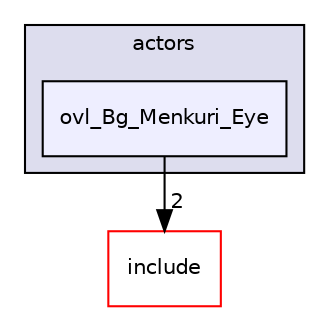 digraph "src/overlays/actors/ovl_Bg_Menkuri_Eye" {
  compound=true
  node [ fontsize="10", fontname="Helvetica"];
  edge [ labelfontsize="10", labelfontname="Helvetica"];
  subgraph clusterdir_e93473484be31ce7bcb356bd643a22f8 {
    graph [ bgcolor="#ddddee", pencolor="black", label="actors" fontname="Helvetica", fontsize="10", URL="dir_e93473484be31ce7bcb356bd643a22f8.html"]
  dir_69c62ba713705d140b5689aa8082ff42 [shape=box, label="ovl_Bg_Menkuri_Eye", style="filled", fillcolor="#eeeeff", pencolor="black", URL="dir_69c62ba713705d140b5689aa8082ff42.html"];
  }
  dir_d44c64559bbebec7f509842c48db8b23 [shape=box label="include" fillcolor="white" style="filled" color="red" URL="dir_d44c64559bbebec7f509842c48db8b23.html"];
  dir_69c62ba713705d140b5689aa8082ff42->dir_d44c64559bbebec7f509842c48db8b23 [headlabel="2", labeldistance=1.5 headhref="dir_000079_000000.html"];
}
